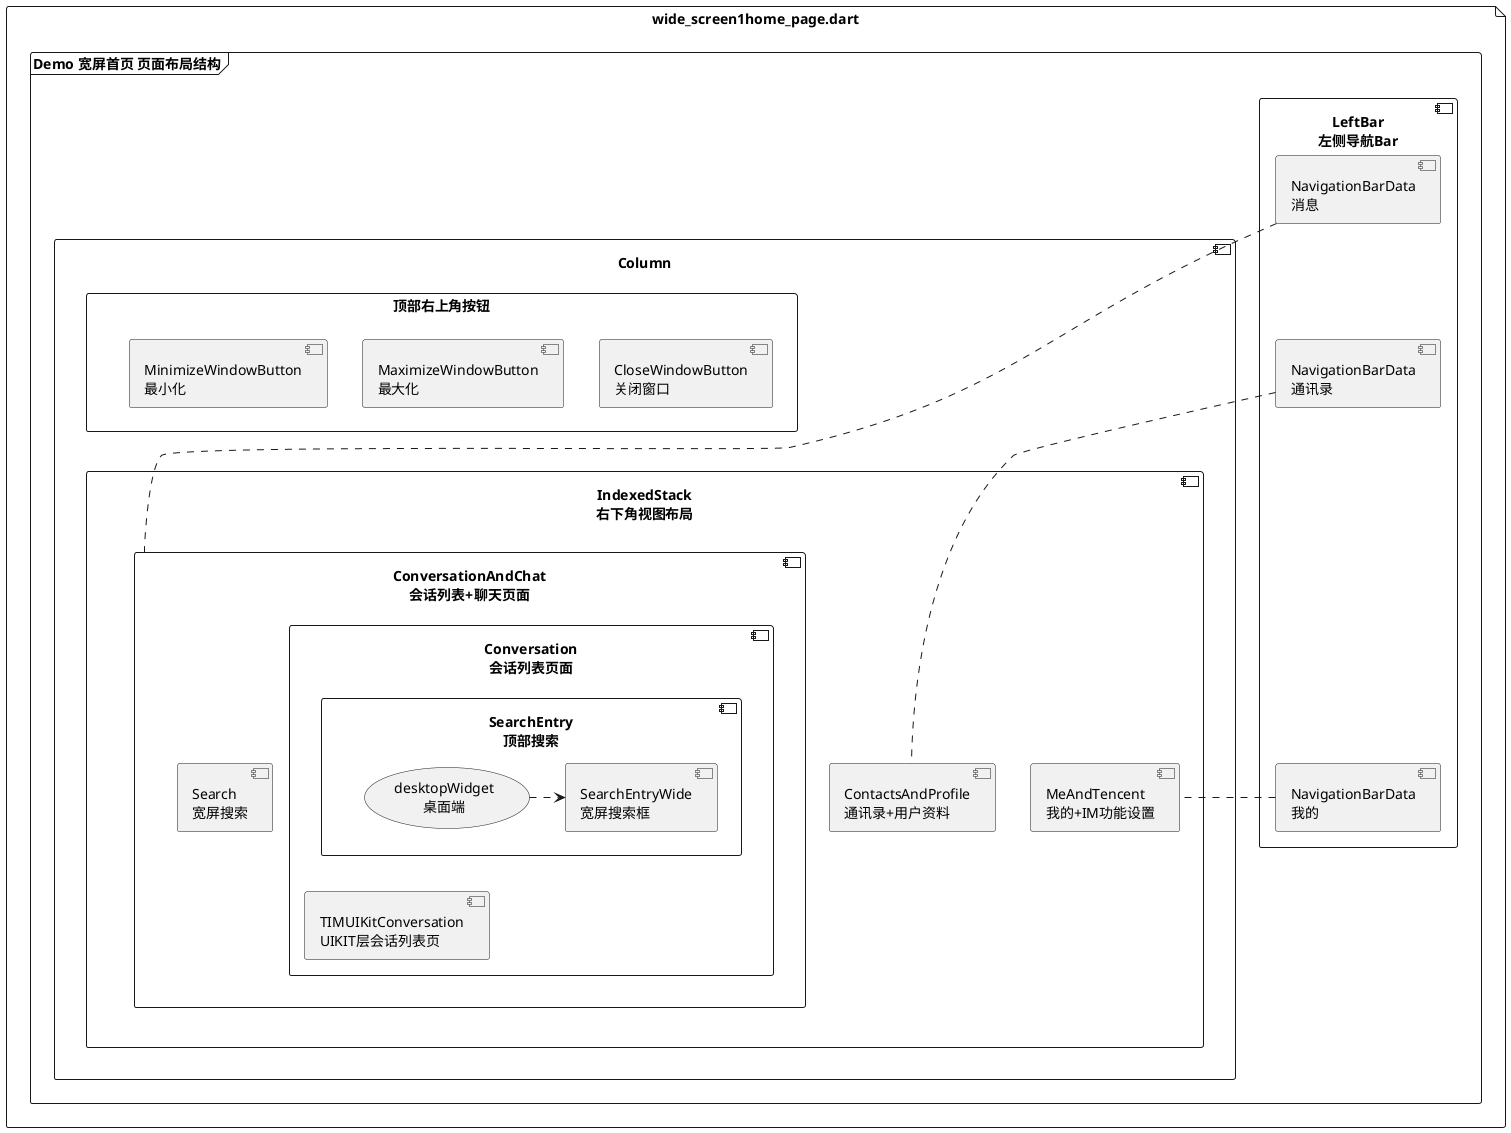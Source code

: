 @startuml
'https://plantuml.com/component-diagram

file wide_screen1home_page.dart as wide_screen1file_home_page_dart{
    frame "Demo 宽屏首页 页面布局结构" as wide_screen1homePage_FW {
        component LeftBar\n左侧导航Bar as LeftBar_W{
            [NavigationBarData\n消息] as LeftBar_NavigationBarData_Msg_W
            [NavigationBarData\n通讯录] as LeftBar_NavigationBarData_Contact
            [NavigationBarData\n我的] as LeftBar_NavigationBarData_My

            LeftBar_NavigationBarData_Msg_W ..[hidden]  LeftBar_NavigationBarData_Contact
            LeftBar_NavigationBarData_Contact ..[hidden] LeftBar_NavigationBarData_My
        }

        component Column as wide_screen1homePage_Column_W {
            rectangle 顶部右上角按钮 as wide_screen1homePage_right_top_buttons{
                [MinimizeWindowButton\n最小化] as MinimizeWindowButton_W
                [MaximizeWindowButton\n最大化] as MaximizeWindowButton_W
                [CloseWindowButton\n关闭窗口] as CloseWindowButton_W

                MinimizeWindowButton_W .[hidden] MaximizeWindowButton_W
                MaximizeWindowButton_W .[hidden] CloseWindowButton_W
            }

            component IndexedStack\n右下角视图布局 as IndexedStack_W{
                component ConversationAndChat\n会话列表+聊天页面 as ConversationAndChat_W {
                    component Search\n宽屏搜索 as ConversationAndChat_Search_W{

                    }
                    component Conversation\n会话列表页面 as ConversationAndChat_Conversation_W{
                        component SearchEntry\n顶部搜索 as ConversationAndChat_Conversation_SearchEntry_W{
                            (desktopWidget\n桌面端) as ConversationAndChat_Conversation_SearchEntry_desktopWidget_M
                            [SearchEntryWide\n宽屏搜索框] as ConversationAndChat_Conversation_SearchEntry_SearchEntryWide_W

                            ConversationAndChat_Conversation_SearchEntry_desktopWidget_M .> ConversationAndChat_Conversation_SearchEntry_SearchEntryWide_W
                        }
                        [TIMUIKitConversation\nUIKIT层会话列表页] as ConversationAndChat_Conversation_TIMUIKitConversation_W

                        ConversationAndChat_Conversation_SearchEntry_W ..[hidden] ConversationAndChat_Conversation_TIMUIKitConversation_W
                    }
                }
                component ContactsAndProfile\n通讯录+用户资料 as ContactsAndProfile_W{
'                    component TIMUIKitContact\n as UIKit层通讯录{
'                                            (topList\n顶部功能列表) as home_page_TencentPage_body_Contact_topList_P
'                                            component TopListItem\n新的联系人 as home_page_TencentPage_body_Contact_NewContact{
'
'                                            }
'                                            component TopListItem\n我的群聊 as home_page_TencentPage_body_Contact_MyGroup{
'
'                                            }
'                                            component TopListItem\n黑名单 as home_page_TencentPage_body_Contact_BlackList{
'
'                                            }
'                                            component TopListItem\n在线客服 as home_page_TencentPage_body_Contact_CustomerService{
'
'                                            }
'                                            home_page_TencentPage_body_Contact_topList_P -- home_page_TencentPage_body_Contact_NewContact
'                                            home_page_TencentPage_body_Contact_topList_P -- home_page_TencentPage_body_Contact_MyGroup : isWideScreen == false
'                                            home_page_TencentPage_body_Contact_topList_P -- home_page_TencentPage_body_Contact_BlackList
'                                            home_page_TencentPage_body_Contact_topList_P -- home_page_TencentPage_body_Contact_CustomerService : isWideScreen == false
'
'                                            rectangle _topListItemTap as home_page_TencentPage_body_Contact__topListItemTap_M{
'                                                component showPopupWindow\n新的联系人 as home_page_TencentPage_body_Contact__topListItemTap_showPopupWindow_W{
'
'                                                }
'
'                                                stack NewContact\n新的联系人 as route_home_page_2_newContact{
'
'                                                }
'                                            }
'
'                                            home_page_TencentPage_body_Contact_NewContact .. home_page_TencentPage_body_Contact__topListItemTap_showPopupWindow_W
'                                            home_page_TencentPage_body_Contact_NewContact .. route_home_page_2_newContact
'                                        }
                }
                [MeAndTencent\n我的+IM功能设置] as MeAndTencent_W

                ConversationAndChat_W .[hidden]  ContactsAndProfile_W
                ContactsAndProfile_W .[hidden] MeAndTencent_W
            }

            wide_screen1homePage_right_top_buttons ..[hidden] IndexedStack_W
        }

        LeftBar_NavigationBarData_Msg_W . ConversationAndChat_W
        LeftBar_NavigationBarData_Contact . ContactsAndProfile_W
        LeftBar_NavigationBarData_My . MeAndTencent_W

        IndexedStack_W .[hidden] MinimizeWindowButton_W
    }
}

@enduml